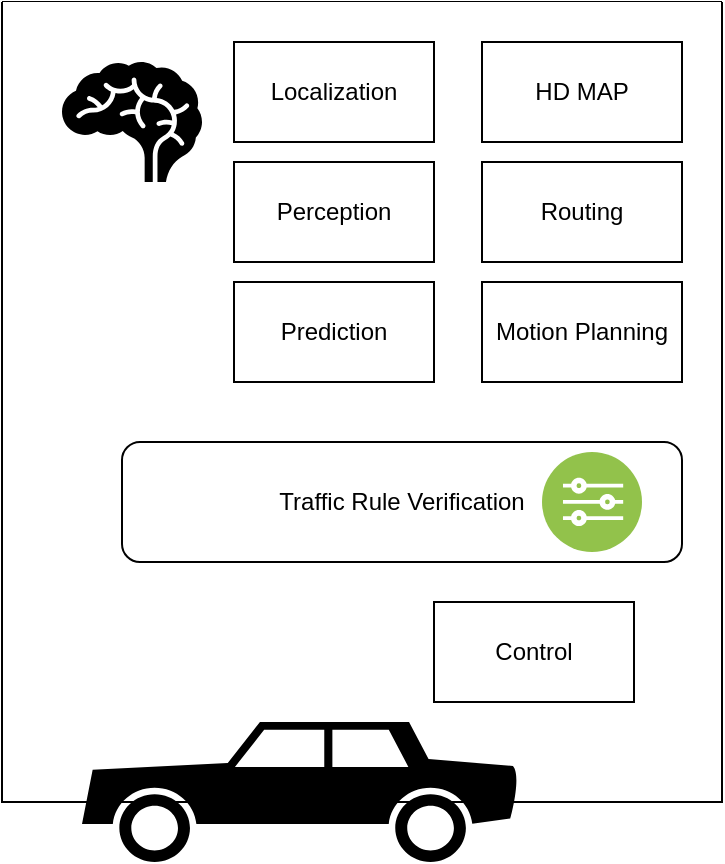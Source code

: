 <mxfile version="16.2.7" type="github">
  <diagram id="Ie1QT5mQ5Ervn-aYkjvt" name="Page-1">
    <mxGraphModel dx="942" dy="572" grid="1" gridSize="10" guides="1" tooltips="1" connect="1" arrows="1" fold="1" page="0" pageScale="1" pageWidth="827" pageHeight="1169" math="0" shadow="0">
      <root>
        <mxCell id="0" />
        <mxCell id="1" parent="0" />
        <mxCell id="rLdGX6JDhPVMlcY9tJA1-8" value="" style="swimlane;startSize=0;gradientColor=#ffffff;swimlaneFillColor=default;" vertex="1" parent="1">
          <mxGeometry x="120" y="190" width="360" height="400" as="geometry" />
        </mxCell>
        <mxCell id="rLdGX6JDhPVMlcY9tJA1-4" value="Perception" style="rounded=0;whiteSpace=wrap;html=1;" vertex="1" parent="rLdGX6JDhPVMlcY9tJA1-8">
          <mxGeometry x="116" y="80" width="100" height="50" as="geometry" />
        </mxCell>
        <mxCell id="rLdGX6JDhPVMlcY9tJA1-2" value="Localization" style="rounded=0;whiteSpace=wrap;html=1;" vertex="1" parent="rLdGX6JDhPVMlcY9tJA1-8">
          <mxGeometry x="116" y="20" width="100" height="50" as="geometry" />
        </mxCell>
        <mxCell id="rLdGX6JDhPVMlcY9tJA1-6" value="HD MAP" style="rounded=0;whiteSpace=wrap;html=1;" vertex="1" parent="rLdGX6JDhPVMlcY9tJA1-8">
          <mxGeometry x="240" y="20" width="100" height="50" as="geometry" />
        </mxCell>
        <mxCell id="rLdGX6JDhPVMlcY9tJA1-10" value="Routing" style="rounded=0;whiteSpace=wrap;html=1;" vertex="1" parent="rLdGX6JDhPVMlcY9tJA1-8">
          <mxGeometry x="240" y="80" width="100" height="50" as="geometry" />
        </mxCell>
        <mxCell id="rLdGX6JDhPVMlcY9tJA1-11" value="Prediction" style="rounded=0;whiteSpace=wrap;html=1;" vertex="1" parent="rLdGX6JDhPVMlcY9tJA1-8">
          <mxGeometry x="116" y="140" width="100" height="50" as="geometry" />
        </mxCell>
        <mxCell id="rLdGX6JDhPVMlcY9tJA1-12" value="Motion Planning" style="rounded=0;whiteSpace=wrap;html=1;" vertex="1" parent="rLdGX6JDhPVMlcY9tJA1-8">
          <mxGeometry x="240" y="140" width="100" height="50" as="geometry" />
        </mxCell>
        <mxCell id="rLdGX6JDhPVMlcY9tJA1-38" value="" style="shape=mxgraph.signs.healthcare.brain;html=1;pointerEvents=1;fillColor=#000000;strokeColor=none;verticalLabelPosition=bottom;verticalAlign=top;align=center;sketch=0;" vertex="1" parent="rLdGX6JDhPVMlcY9tJA1-8">
          <mxGeometry x="30" y="30" width="70" height="60" as="geometry" />
        </mxCell>
        <mxCell id="rLdGX6JDhPVMlcY9tJA1-5" value="Control" style="rounded=0;whiteSpace=wrap;html=1;" vertex="1" parent="rLdGX6JDhPVMlcY9tJA1-8">
          <mxGeometry x="216" y="300" width="100" height="50" as="geometry" />
        </mxCell>
        <mxCell id="rLdGX6JDhPVMlcY9tJA1-37" value="" style="shape=mxgraph.signs.transportation.car_2;html=1;pointerEvents=1;fillColor=#000000;strokeColor=none;verticalLabelPosition=bottom;verticalAlign=top;align=center;sketch=0;" vertex="1" parent="rLdGX6JDhPVMlcY9tJA1-8">
          <mxGeometry x="40" y="360" width="220" height="70" as="geometry" />
        </mxCell>
        <mxCell id="rLdGX6JDhPVMlcY9tJA1-42" value="Traffic Rule Verification" style="rounded=1;whiteSpace=wrap;html=1;gradientColor=#ffffff;" vertex="1" parent="rLdGX6JDhPVMlcY9tJA1-8">
          <mxGeometry x="60" y="220" width="280" height="60" as="geometry" />
        </mxCell>
        <mxCell id="rLdGX6JDhPVMlcY9tJA1-44" value="" style="aspect=fixed;perimeter=ellipsePerimeter;html=1;align=center;shadow=0;dashed=0;fontColor=#4277BB;labelBackgroundColor=#ffffff;fontSize=12;spacingTop=3;image;image=img/lib/ibm/vpc/Rules.svg;gradientColor=#ffffff;" vertex="1" parent="rLdGX6JDhPVMlcY9tJA1-8">
          <mxGeometry x="270" y="225" width="50" height="50" as="geometry" />
        </mxCell>
      </root>
    </mxGraphModel>
  </diagram>
</mxfile>
